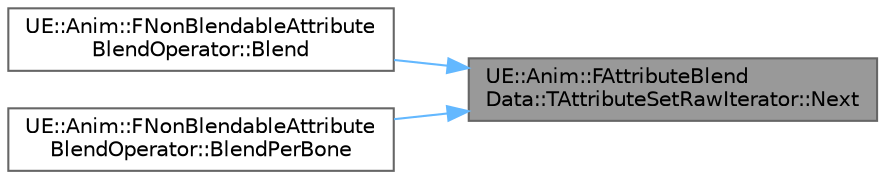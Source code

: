 digraph "UE::Anim::FAttributeBlendData::TAttributeSetRawIterator::Next"
{
 // INTERACTIVE_SVG=YES
 // LATEX_PDF_SIZE
  bgcolor="transparent";
  edge [fontname=Helvetica,fontsize=10,labelfontname=Helvetica,labelfontsize=10];
  node [fontname=Helvetica,fontsize=10,shape=box,height=0.2,width=0.4];
  rankdir="RL";
  Node1 [id="Node000001",label="UE::Anim::FAttributeBlend\lData::TAttributeSetRawIterator::Next",height=0.2,width=0.4,color="gray40", fillcolor="grey60", style="filled", fontcolor="black",tooltip="Cycle through to next entry in the attribute set, returns false if the end was reached."];
  Node1 -> Node2 [id="edge1_Node000001_Node000002",dir="back",color="steelblue1",style="solid",tooltip=" "];
  Node2 [id="Node000002",label="UE::Anim::FNonBlendableAttribute\lBlendOperator::Blend",height=0.2,width=0.4,color="grey40", fillcolor="white", style="filled",URL="$d1/dfe/classUE_1_1Anim_1_1FNonBlendableAttributeBlendOperator.html#a429012fca701dddde85b94a336144837",tooltip="Invoked when two or multiple sets of attribute container inputs are to be blended together."];
  Node1 -> Node3 [id="edge2_Node000001_Node000003",dir="back",color="steelblue1",style="solid",tooltip=" "];
  Node3 [id="Node000003",label="UE::Anim::FNonBlendableAttribute\lBlendOperator::BlendPerBone",height=0.2,width=0.4,color="grey40", fillcolor="white", style="filled",URL="$d1/dfe/classUE_1_1Anim_1_1FNonBlendableAttributeBlendOperator.html#a4ff0edb8aaf32ea89efb312b4b7d92c4",tooltip="Invoked when two or multiple sets of attribute container inputs are to be blended together,..."];
}
